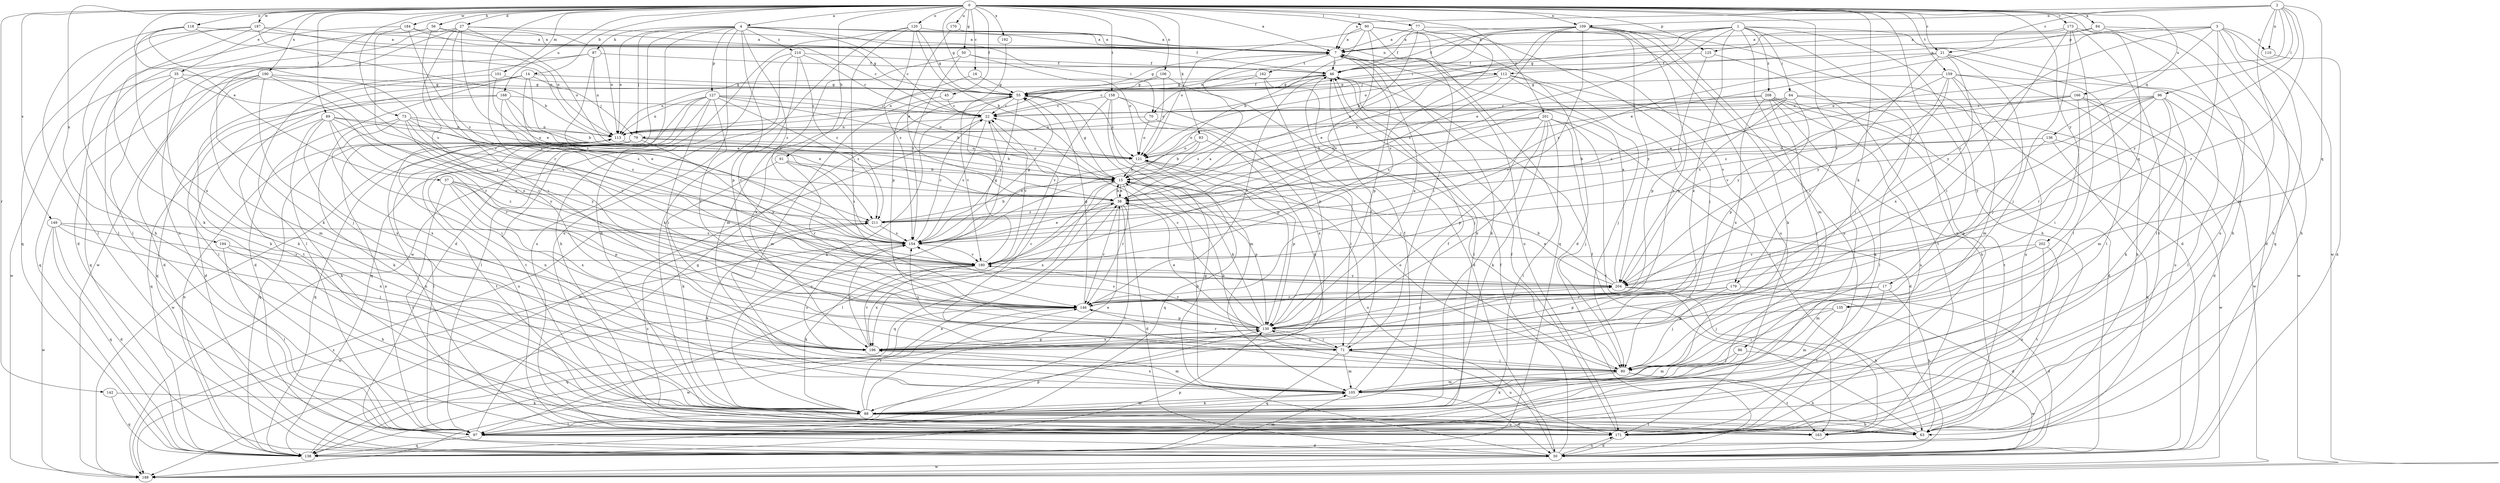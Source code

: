 strict digraph  {
0;
1;
2;
3;
4;
7;
14;
15;
16;
17;
21;
22;
27;
30;
35;
37;
38;
45;
46;
50;
55;
56;
61;
63;
64;
70;
71;
73;
77;
79;
80;
83;
84;
86;
87;
88;
89;
90;
96;
97;
101;
105;
106;
109;
110;
112;
113;
118;
120;
121;
125;
127;
130;
135;
136;
138;
142;
146;
149;
154;
158;
159;
162;
163;
166;
168;
170;
171;
173;
179;
180;
184;
187;
188;
190;
192;
194;
196;
201;
202;
204;
208;
210;
211;
0 -> 4  [label=a];
0 -> 7  [label=a];
0 -> 14  [label=b];
0 -> 16  [label=c];
0 -> 17  [label=c];
0 -> 21  [label=c];
0 -> 27  [label=d];
0 -> 35  [label=e];
0 -> 37  [label=e];
0 -> 45  [label=f];
0 -> 50  [label=g];
0 -> 55  [label=g];
0 -> 56  [label=h];
0 -> 61  [label=h];
0 -> 73  [label=j];
0 -> 77  [label=j];
0 -> 83  [label=k];
0 -> 84  [label=k];
0 -> 86  [label=k];
0 -> 89  [label=l];
0 -> 90  [label=l];
0 -> 101  [label=m];
0 -> 106  [label=n];
0 -> 109  [label=n];
0 -> 118  [label=o];
0 -> 120  [label=o];
0 -> 125  [label=p];
0 -> 135  [label=q];
0 -> 142  [label=r];
0 -> 146  [label=r];
0 -> 149  [label=s];
0 -> 158  [label=t];
0 -> 159  [label=t];
0 -> 166  [label=u];
0 -> 168  [label=u];
0 -> 170  [label=u];
0 -> 173  [label=v];
0 -> 179  [label=v];
0 -> 184  [label=w];
0 -> 187  [label=w];
0 -> 190  [label=x];
0 -> 192  [label=x];
0 -> 194  [label=x];
0 -> 201  [label=y];
0 -> 202  [label=y];
1 -> 7  [label=a];
1 -> 30  [label=d];
1 -> 38  [label=e];
1 -> 63  [label=h];
1 -> 64  [label=i];
1 -> 70  [label=i];
1 -> 79  [label=j];
1 -> 105  [label=m];
1 -> 121  [label=o];
1 -> 171  [label=u];
1 -> 196  [label=x];
1 -> 208  [label=z];
2 -> 7  [label=a];
2 -> 21  [label=c];
2 -> 38  [label=e];
2 -> 96  [label=l];
2 -> 105  [label=m];
2 -> 109  [label=n];
2 -> 110  [label=n];
2 -> 135  [label=q];
2 -> 146  [label=r];
2 -> 204  [label=y];
3 -> 63  [label=h];
3 -> 97  [label=l];
3 -> 110  [label=n];
3 -> 112  [label=n];
3 -> 125  [label=p];
3 -> 136  [label=q];
3 -> 138  [label=q];
3 -> 188  [label=w];
3 -> 204  [label=y];
4 -> 7  [label=a];
4 -> 22  [label=c];
4 -> 30  [label=d];
4 -> 46  [label=f];
4 -> 63  [label=h];
4 -> 70  [label=i];
4 -> 79  [label=j];
4 -> 87  [label=k];
4 -> 112  [label=n];
4 -> 113  [label=n];
4 -> 127  [label=p];
4 -> 130  [label=p];
4 -> 154  [label=s];
4 -> 171  [label=u];
4 -> 210  [label=z];
7 -> 46  [label=f];
7 -> 55  [label=g];
7 -> 88  [label=k];
7 -> 130  [label=p];
7 -> 162  [label=t];
7 -> 171  [label=u];
7 -> 179  [label=v];
14 -> 30  [label=d];
14 -> 55  [label=g];
14 -> 79  [label=j];
14 -> 97  [label=l];
14 -> 154  [label=s];
14 -> 163  [label=t];
14 -> 211  [label=z];
15 -> 38  [label=e];
15 -> 55  [label=g];
15 -> 97  [label=l];
15 -> 130  [label=p];
15 -> 146  [label=r];
15 -> 196  [label=x];
16 -> 55  [label=g];
16 -> 196  [label=x];
17 -> 63  [label=h];
17 -> 80  [label=j];
17 -> 97  [label=l];
17 -> 146  [label=r];
21 -> 46  [label=f];
21 -> 80  [label=j];
21 -> 97  [label=l];
21 -> 196  [label=x];
21 -> 204  [label=y];
21 -> 211  [label=z];
22 -> 113  [label=n];
22 -> 154  [label=s];
22 -> 180  [label=v];
22 -> 188  [label=w];
27 -> 7  [label=a];
27 -> 71  [label=i];
27 -> 88  [label=k];
27 -> 97  [label=l];
27 -> 113  [label=n];
27 -> 121  [label=o];
27 -> 180  [label=v];
27 -> 196  [label=x];
30 -> 46  [label=f];
30 -> 55  [label=g];
30 -> 121  [label=o];
30 -> 171  [label=u];
30 -> 188  [label=w];
35 -> 55  [label=g];
35 -> 88  [label=k];
35 -> 138  [label=q];
35 -> 146  [label=r];
35 -> 188  [label=w];
37 -> 38  [label=e];
37 -> 130  [label=p];
37 -> 163  [label=t];
37 -> 180  [label=v];
37 -> 196  [label=x];
37 -> 211  [label=z];
38 -> 15  [label=b];
38 -> 30  [label=d];
38 -> 97  [label=l];
38 -> 138  [label=q];
38 -> 146  [label=r];
38 -> 211  [label=z];
45 -> 22  [label=c];
45 -> 105  [label=m];
46 -> 55  [label=g];
46 -> 97  [label=l];
46 -> 113  [label=n];
46 -> 146  [label=r];
50 -> 46  [label=f];
50 -> 105  [label=m];
50 -> 121  [label=o];
50 -> 154  [label=s];
55 -> 22  [label=c];
55 -> 46  [label=f];
55 -> 88  [label=k];
55 -> 121  [label=o];
55 -> 154  [label=s];
55 -> 180  [label=v];
56 -> 7  [label=a];
56 -> 55  [label=g];
56 -> 97  [label=l];
56 -> 171  [label=u];
56 -> 180  [label=v];
61 -> 15  [label=b];
61 -> 88  [label=k];
61 -> 146  [label=r];
61 -> 154  [label=s];
63 -> 46  [label=f];
64 -> 22  [label=c];
64 -> 30  [label=d];
64 -> 97  [label=l];
64 -> 130  [label=p];
64 -> 154  [label=s];
64 -> 204  [label=y];
64 -> 211  [label=z];
70 -> 113  [label=n];
70 -> 121  [label=o];
70 -> 196  [label=x];
71 -> 46  [label=f];
71 -> 80  [label=j];
71 -> 105  [label=m];
71 -> 130  [label=p];
71 -> 138  [label=q];
71 -> 146  [label=r];
71 -> 154  [label=s];
71 -> 171  [label=u];
73 -> 38  [label=e];
73 -> 88  [label=k];
73 -> 113  [label=n];
73 -> 121  [label=o];
73 -> 180  [label=v];
73 -> 196  [label=x];
73 -> 204  [label=y];
77 -> 7  [label=a];
77 -> 15  [label=b];
77 -> 46  [label=f];
77 -> 80  [label=j];
77 -> 171  [label=u];
77 -> 180  [label=v];
79 -> 15  [label=b];
79 -> 97  [label=l];
79 -> 121  [label=o];
79 -> 138  [label=q];
79 -> 163  [label=t];
79 -> 171  [label=u];
79 -> 188  [label=w];
79 -> 204  [label=y];
80 -> 15  [label=b];
80 -> 22  [label=c];
80 -> 63  [label=h];
80 -> 88  [label=k];
80 -> 105  [label=m];
80 -> 121  [label=o];
80 -> 154  [label=s];
80 -> 163  [label=t];
83 -> 15  [label=b];
83 -> 71  [label=i];
83 -> 121  [label=o];
83 -> 154  [label=s];
84 -> 7  [label=a];
84 -> 38  [label=e];
84 -> 63  [label=h];
84 -> 171  [label=u];
86 -> 80  [label=j];
86 -> 105  [label=m];
86 -> 188  [label=w];
87 -> 46  [label=f];
87 -> 97  [label=l];
87 -> 113  [label=n];
87 -> 154  [label=s];
87 -> 188  [label=w];
88 -> 38  [label=e];
88 -> 46  [label=f];
88 -> 63  [label=h];
88 -> 97  [label=l];
88 -> 105  [label=m];
88 -> 146  [label=r];
88 -> 163  [label=t];
88 -> 171  [label=u];
89 -> 38  [label=e];
89 -> 63  [label=h];
89 -> 71  [label=i];
89 -> 113  [label=n];
89 -> 138  [label=q];
89 -> 146  [label=r];
89 -> 196  [label=x];
89 -> 204  [label=y];
90 -> 7  [label=a];
90 -> 15  [label=b];
90 -> 30  [label=d];
90 -> 71  [label=i];
90 -> 121  [label=o];
90 -> 138  [label=q];
90 -> 180  [label=v];
96 -> 22  [label=c];
96 -> 88  [label=k];
96 -> 97  [label=l];
96 -> 105  [label=m];
96 -> 146  [label=r];
96 -> 154  [label=s];
96 -> 180  [label=v];
96 -> 204  [label=y];
97 -> 30  [label=d];
97 -> 55  [label=g];
97 -> 113  [label=n];
97 -> 130  [label=p];
97 -> 138  [label=q];
101 -> 38  [label=e];
101 -> 55  [label=g];
101 -> 88  [label=k];
105 -> 15  [label=b];
105 -> 30  [label=d];
105 -> 46  [label=f];
105 -> 88  [label=k];
105 -> 113  [label=n];
105 -> 196  [label=x];
106 -> 55  [label=g];
106 -> 80  [label=j];
106 -> 113  [label=n];
106 -> 121  [label=o];
109 -> 7  [label=a];
109 -> 30  [label=d];
109 -> 38  [label=e];
109 -> 46  [label=f];
109 -> 88  [label=k];
109 -> 113  [label=n];
109 -> 146  [label=r];
109 -> 154  [label=s];
109 -> 171  [label=u];
109 -> 196  [label=x];
109 -> 204  [label=y];
110 -> 30  [label=d];
112 -> 38  [label=e];
112 -> 55  [label=g];
112 -> 63  [label=h];
112 -> 80  [label=j];
112 -> 154  [label=s];
112 -> 163  [label=t];
113 -> 121  [label=o];
113 -> 138  [label=q];
118 -> 7  [label=a];
118 -> 97  [label=l];
118 -> 113  [label=n];
118 -> 154  [label=s];
118 -> 196  [label=x];
120 -> 7  [label=a];
120 -> 15  [label=b];
120 -> 55  [label=g];
120 -> 88  [label=k];
120 -> 146  [label=r];
120 -> 154  [label=s];
120 -> 188  [label=w];
121 -> 15  [label=b];
121 -> 130  [label=p];
121 -> 138  [label=q];
125 -> 46  [label=f];
125 -> 130  [label=p];
125 -> 163  [label=t];
127 -> 15  [label=b];
127 -> 22  [label=c];
127 -> 71  [label=i];
127 -> 97  [label=l];
127 -> 113  [label=n];
127 -> 121  [label=o];
127 -> 138  [label=q];
127 -> 146  [label=r];
127 -> 163  [label=t];
127 -> 211  [label=z];
130 -> 7  [label=a];
130 -> 15  [label=b];
130 -> 22  [label=c];
130 -> 38  [label=e];
130 -> 71  [label=i];
130 -> 154  [label=s];
130 -> 180  [label=v];
130 -> 196  [label=x];
130 -> 204  [label=y];
135 -> 80  [label=j];
135 -> 105  [label=m];
135 -> 130  [label=p];
136 -> 15  [label=b];
136 -> 121  [label=o];
136 -> 130  [label=p];
136 -> 138  [label=q];
136 -> 188  [label=w];
138 -> 22  [label=c];
138 -> 38  [label=e];
138 -> 105  [label=m];
138 -> 113  [label=n];
138 -> 130  [label=p];
142 -> 88  [label=k];
142 -> 138  [label=q];
146 -> 55  [label=g];
146 -> 130  [label=p];
146 -> 138  [label=q];
146 -> 188  [label=w];
149 -> 30  [label=d];
149 -> 80  [label=j];
149 -> 138  [label=q];
149 -> 154  [label=s];
149 -> 188  [label=w];
149 -> 196  [label=x];
154 -> 22  [label=c];
154 -> 38  [label=e];
154 -> 55  [label=g];
154 -> 180  [label=v];
154 -> 188  [label=w];
158 -> 22  [label=c];
158 -> 80  [label=j];
158 -> 88  [label=k];
158 -> 105  [label=m];
158 -> 130  [label=p];
158 -> 180  [label=v];
159 -> 55  [label=g];
159 -> 63  [label=h];
159 -> 71  [label=i];
159 -> 105  [label=m];
159 -> 146  [label=r];
159 -> 171  [label=u];
159 -> 188  [label=w];
159 -> 204  [label=y];
162 -> 22  [label=c];
162 -> 30  [label=d];
162 -> 55  [label=g];
162 -> 130  [label=p];
166 -> 22  [label=c];
166 -> 38  [label=e];
166 -> 71  [label=i];
166 -> 171  [label=u];
166 -> 188  [label=w];
166 -> 211  [label=z];
168 -> 15  [label=b];
168 -> 22  [label=c];
168 -> 30  [label=d];
168 -> 38  [label=e];
168 -> 138  [label=q];
168 -> 154  [label=s];
170 -> 7  [label=a];
170 -> 38  [label=e];
171 -> 30  [label=d];
171 -> 46  [label=f];
171 -> 113  [label=n];
171 -> 211  [label=z];
173 -> 7  [label=a];
173 -> 55  [label=g];
173 -> 63  [label=h];
173 -> 71  [label=i];
173 -> 80  [label=j];
173 -> 97  [label=l];
173 -> 163  [label=t];
179 -> 30  [label=d];
179 -> 80  [label=j];
179 -> 130  [label=p];
179 -> 146  [label=r];
180 -> 7  [label=a];
180 -> 55  [label=g];
180 -> 88  [label=k];
180 -> 196  [label=x];
180 -> 204  [label=y];
184 -> 7  [label=a];
184 -> 22  [label=c];
184 -> 30  [label=d];
184 -> 146  [label=r];
184 -> 211  [label=z];
187 -> 7  [label=a];
187 -> 15  [label=b];
187 -> 63  [label=h];
187 -> 88  [label=k];
187 -> 113  [label=n];
187 -> 138  [label=q];
188 -> 211  [label=z];
190 -> 30  [label=d];
190 -> 55  [label=g];
190 -> 80  [label=j];
190 -> 105  [label=m];
190 -> 138  [label=q];
190 -> 146  [label=r];
190 -> 180  [label=v];
192 -> 130  [label=p];
194 -> 63  [label=h];
194 -> 97  [label=l];
194 -> 180  [label=v];
196 -> 105  [label=m];
196 -> 130  [label=p];
196 -> 154  [label=s];
196 -> 180  [label=v];
201 -> 15  [label=b];
201 -> 30  [label=d];
201 -> 80  [label=j];
201 -> 88  [label=k];
201 -> 97  [label=l];
201 -> 113  [label=n];
201 -> 121  [label=o];
201 -> 130  [label=p];
201 -> 163  [label=t];
201 -> 196  [label=x];
202 -> 105  [label=m];
202 -> 163  [label=t];
202 -> 171  [label=u];
202 -> 180  [label=v];
204 -> 7  [label=a];
204 -> 15  [label=b];
204 -> 30  [label=d];
204 -> 38  [label=e];
204 -> 63  [label=h];
204 -> 146  [label=r];
208 -> 22  [label=c];
208 -> 30  [label=d];
208 -> 38  [label=e];
208 -> 80  [label=j];
208 -> 88  [label=k];
208 -> 163  [label=t];
208 -> 171  [label=u];
208 -> 196  [label=x];
210 -> 22  [label=c];
210 -> 46  [label=f];
210 -> 63  [label=h];
210 -> 146  [label=r];
210 -> 171  [label=u];
210 -> 211  [label=z];
211 -> 15  [label=b];
211 -> 88  [label=k];
211 -> 154  [label=s];
}

